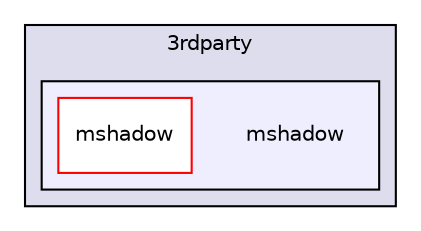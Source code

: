 digraph "/work/mxnet/3rdparty/mshadow" {
  compound=true
  node [ fontsize="10", fontname="Helvetica"];
  edge [ labelfontsize="10", labelfontname="Helvetica"];
  subgraph clusterdir_8cab8f464681f7cc51cee77e79a434cd {
    graph [ bgcolor="#ddddee", pencolor="black", label="3rdparty" fontname="Helvetica", fontsize="10", URL="dir_8cab8f464681f7cc51cee77e79a434cd.html"]
  subgraph clusterdir_3e48ced36faa4eaa1b41f6d960bf0edb {
    graph [ bgcolor="#eeeeff", pencolor="black", label="" URL="dir_3e48ced36faa4eaa1b41f6d960bf0edb.html"];
    dir_3e48ced36faa4eaa1b41f6d960bf0edb [shape=plaintext label="mshadow"];
    dir_00b035bb2ad81894e6ad291054ea5f82 [shape=box label="mshadow" color="red" fillcolor="white" style="filled" URL="dir_00b035bb2ad81894e6ad291054ea5f82.html"];
  }
  }
}
